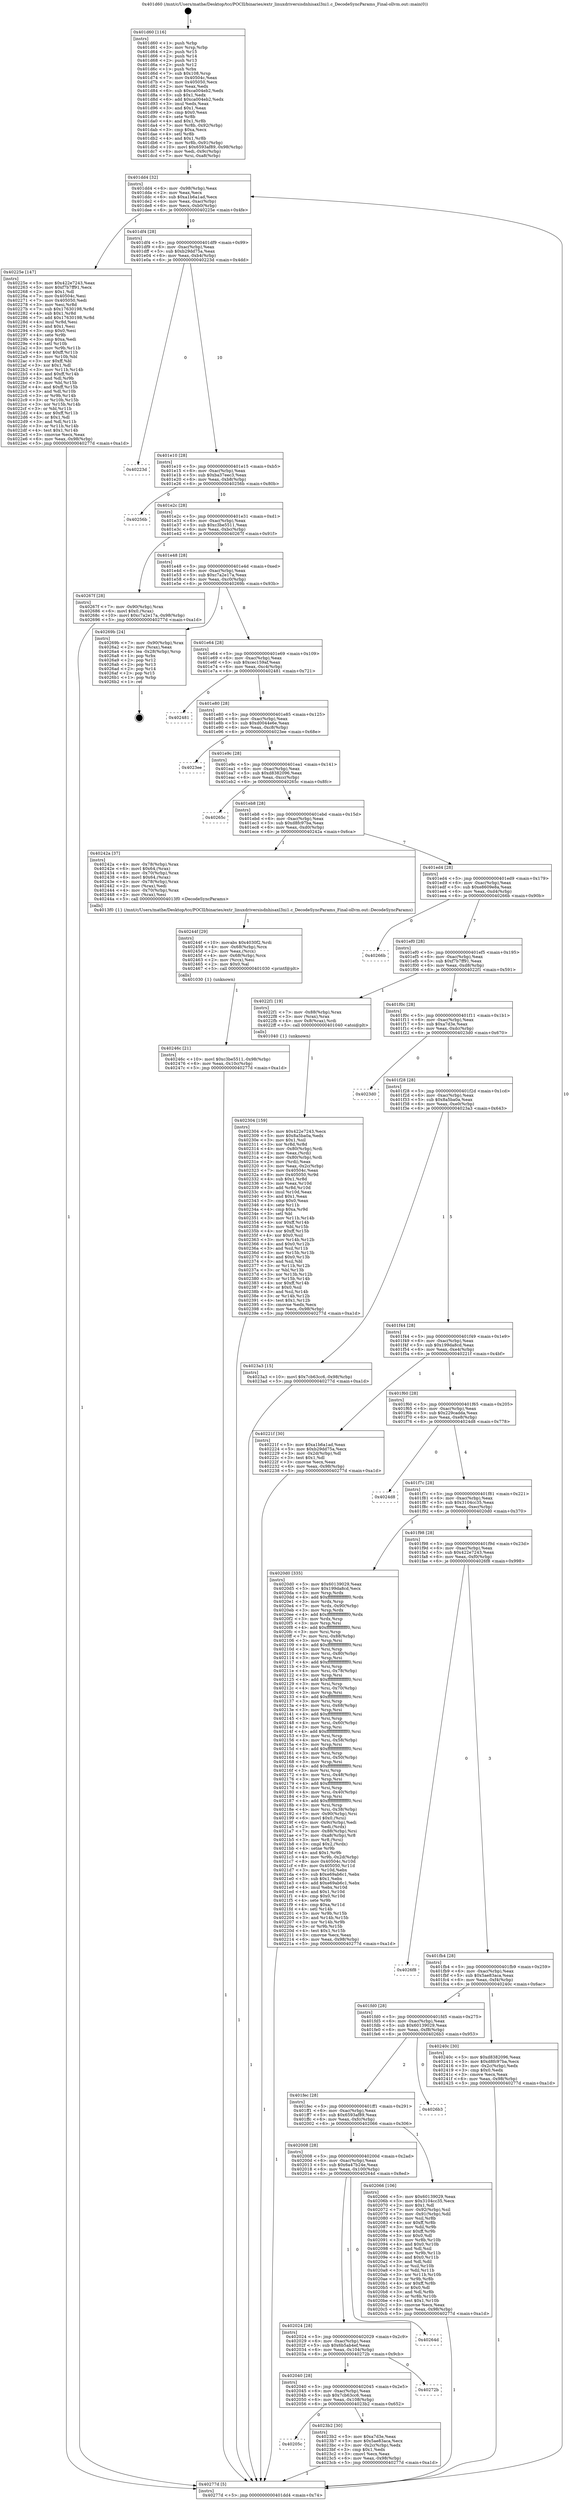 digraph "0x401d60" {
  label = "0x401d60 (/mnt/c/Users/mathe/Desktop/tcc/POCII/binaries/extr_linuxdriversisdnhisaxl3ni1.c_DecodeSyncParams_Final-ollvm.out::main(0))"
  labelloc = "t"
  node[shape=record]

  Entry [label="",width=0.3,height=0.3,shape=circle,fillcolor=black,style=filled]
  "0x401dd4" [label="{
     0x401dd4 [32]\l
     | [instrs]\l
     &nbsp;&nbsp;0x401dd4 \<+6\>: mov -0x98(%rbp),%eax\l
     &nbsp;&nbsp;0x401dda \<+2\>: mov %eax,%ecx\l
     &nbsp;&nbsp;0x401ddc \<+6\>: sub $0xa1b6a1ad,%ecx\l
     &nbsp;&nbsp;0x401de2 \<+6\>: mov %eax,-0xac(%rbp)\l
     &nbsp;&nbsp;0x401de8 \<+6\>: mov %ecx,-0xb0(%rbp)\l
     &nbsp;&nbsp;0x401dee \<+6\>: je 000000000040225e \<main+0x4fe\>\l
  }"]
  "0x40225e" [label="{
     0x40225e [147]\l
     | [instrs]\l
     &nbsp;&nbsp;0x40225e \<+5\>: mov $0x422e7243,%eax\l
     &nbsp;&nbsp;0x402263 \<+5\>: mov $0xf7b7ff91,%ecx\l
     &nbsp;&nbsp;0x402268 \<+2\>: mov $0x1,%dl\l
     &nbsp;&nbsp;0x40226a \<+7\>: mov 0x40504c,%esi\l
     &nbsp;&nbsp;0x402271 \<+7\>: mov 0x405050,%edi\l
     &nbsp;&nbsp;0x402278 \<+3\>: mov %esi,%r8d\l
     &nbsp;&nbsp;0x40227b \<+7\>: sub $0x17630198,%r8d\l
     &nbsp;&nbsp;0x402282 \<+4\>: sub $0x1,%r8d\l
     &nbsp;&nbsp;0x402286 \<+7\>: add $0x17630198,%r8d\l
     &nbsp;&nbsp;0x40228d \<+4\>: imul %r8d,%esi\l
     &nbsp;&nbsp;0x402291 \<+3\>: and $0x1,%esi\l
     &nbsp;&nbsp;0x402294 \<+3\>: cmp $0x0,%esi\l
     &nbsp;&nbsp;0x402297 \<+4\>: sete %r9b\l
     &nbsp;&nbsp;0x40229b \<+3\>: cmp $0xa,%edi\l
     &nbsp;&nbsp;0x40229e \<+4\>: setl %r10b\l
     &nbsp;&nbsp;0x4022a2 \<+3\>: mov %r9b,%r11b\l
     &nbsp;&nbsp;0x4022a5 \<+4\>: xor $0xff,%r11b\l
     &nbsp;&nbsp;0x4022a9 \<+3\>: mov %r10b,%bl\l
     &nbsp;&nbsp;0x4022ac \<+3\>: xor $0xff,%bl\l
     &nbsp;&nbsp;0x4022af \<+3\>: xor $0x1,%dl\l
     &nbsp;&nbsp;0x4022b2 \<+3\>: mov %r11b,%r14b\l
     &nbsp;&nbsp;0x4022b5 \<+4\>: and $0xff,%r14b\l
     &nbsp;&nbsp;0x4022b9 \<+3\>: and %dl,%r9b\l
     &nbsp;&nbsp;0x4022bc \<+3\>: mov %bl,%r15b\l
     &nbsp;&nbsp;0x4022bf \<+4\>: and $0xff,%r15b\l
     &nbsp;&nbsp;0x4022c3 \<+3\>: and %dl,%r10b\l
     &nbsp;&nbsp;0x4022c6 \<+3\>: or %r9b,%r14b\l
     &nbsp;&nbsp;0x4022c9 \<+3\>: or %r10b,%r15b\l
     &nbsp;&nbsp;0x4022cc \<+3\>: xor %r15b,%r14b\l
     &nbsp;&nbsp;0x4022cf \<+3\>: or %bl,%r11b\l
     &nbsp;&nbsp;0x4022d2 \<+4\>: xor $0xff,%r11b\l
     &nbsp;&nbsp;0x4022d6 \<+3\>: or $0x1,%dl\l
     &nbsp;&nbsp;0x4022d9 \<+3\>: and %dl,%r11b\l
     &nbsp;&nbsp;0x4022dc \<+3\>: or %r11b,%r14b\l
     &nbsp;&nbsp;0x4022df \<+4\>: test $0x1,%r14b\l
     &nbsp;&nbsp;0x4022e3 \<+3\>: cmovne %ecx,%eax\l
     &nbsp;&nbsp;0x4022e6 \<+6\>: mov %eax,-0x98(%rbp)\l
     &nbsp;&nbsp;0x4022ec \<+5\>: jmp 000000000040277d \<main+0xa1d\>\l
  }"]
  "0x401df4" [label="{
     0x401df4 [28]\l
     | [instrs]\l
     &nbsp;&nbsp;0x401df4 \<+5\>: jmp 0000000000401df9 \<main+0x99\>\l
     &nbsp;&nbsp;0x401df9 \<+6\>: mov -0xac(%rbp),%eax\l
     &nbsp;&nbsp;0x401dff \<+5\>: sub $0xb29dd75a,%eax\l
     &nbsp;&nbsp;0x401e04 \<+6\>: mov %eax,-0xb4(%rbp)\l
     &nbsp;&nbsp;0x401e0a \<+6\>: je 000000000040223d \<main+0x4dd\>\l
  }"]
  Exit [label="",width=0.3,height=0.3,shape=circle,fillcolor=black,style=filled,peripheries=2]
  "0x40223d" [label="{
     0x40223d\l
  }", style=dashed]
  "0x401e10" [label="{
     0x401e10 [28]\l
     | [instrs]\l
     &nbsp;&nbsp;0x401e10 \<+5\>: jmp 0000000000401e15 \<main+0xb5\>\l
     &nbsp;&nbsp;0x401e15 \<+6\>: mov -0xac(%rbp),%eax\l
     &nbsp;&nbsp;0x401e1b \<+5\>: sub $0xba37eec3,%eax\l
     &nbsp;&nbsp;0x401e20 \<+6\>: mov %eax,-0xb8(%rbp)\l
     &nbsp;&nbsp;0x401e26 \<+6\>: je 000000000040256b \<main+0x80b\>\l
  }"]
  "0x40246c" [label="{
     0x40246c [21]\l
     | [instrs]\l
     &nbsp;&nbsp;0x40246c \<+10\>: movl $0xc3be5511,-0x98(%rbp)\l
     &nbsp;&nbsp;0x402476 \<+6\>: mov %eax,-0x10c(%rbp)\l
     &nbsp;&nbsp;0x40247c \<+5\>: jmp 000000000040277d \<main+0xa1d\>\l
  }"]
  "0x40256b" [label="{
     0x40256b\l
  }", style=dashed]
  "0x401e2c" [label="{
     0x401e2c [28]\l
     | [instrs]\l
     &nbsp;&nbsp;0x401e2c \<+5\>: jmp 0000000000401e31 \<main+0xd1\>\l
     &nbsp;&nbsp;0x401e31 \<+6\>: mov -0xac(%rbp),%eax\l
     &nbsp;&nbsp;0x401e37 \<+5\>: sub $0xc3be5511,%eax\l
     &nbsp;&nbsp;0x401e3c \<+6\>: mov %eax,-0xbc(%rbp)\l
     &nbsp;&nbsp;0x401e42 \<+6\>: je 000000000040267f \<main+0x91f\>\l
  }"]
  "0x40244f" [label="{
     0x40244f [29]\l
     | [instrs]\l
     &nbsp;&nbsp;0x40244f \<+10\>: movabs $0x4030f2,%rdi\l
     &nbsp;&nbsp;0x402459 \<+4\>: mov -0x68(%rbp),%rcx\l
     &nbsp;&nbsp;0x40245d \<+2\>: mov %eax,(%rcx)\l
     &nbsp;&nbsp;0x40245f \<+4\>: mov -0x68(%rbp),%rcx\l
     &nbsp;&nbsp;0x402463 \<+2\>: mov (%rcx),%esi\l
     &nbsp;&nbsp;0x402465 \<+2\>: mov $0x0,%al\l
     &nbsp;&nbsp;0x402467 \<+5\>: call 0000000000401030 \<printf@plt\>\l
     | [calls]\l
     &nbsp;&nbsp;0x401030 \{1\} (unknown)\l
  }"]
  "0x40267f" [label="{
     0x40267f [28]\l
     | [instrs]\l
     &nbsp;&nbsp;0x40267f \<+7\>: mov -0x90(%rbp),%rax\l
     &nbsp;&nbsp;0x402686 \<+6\>: movl $0x0,(%rax)\l
     &nbsp;&nbsp;0x40268c \<+10\>: movl $0xc7a2e17a,-0x98(%rbp)\l
     &nbsp;&nbsp;0x402696 \<+5\>: jmp 000000000040277d \<main+0xa1d\>\l
  }"]
  "0x401e48" [label="{
     0x401e48 [28]\l
     | [instrs]\l
     &nbsp;&nbsp;0x401e48 \<+5\>: jmp 0000000000401e4d \<main+0xed\>\l
     &nbsp;&nbsp;0x401e4d \<+6\>: mov -0xac(%rbp),%eax\l
     &nbsp;&nbsp;0x401e53 \<+5\>: sub $0xc7a2e17a,%eax\l
     &nbsp;&nbsp;0x401e58 \<+6\>: mov %eax,-0xc0(%rbp)\l
     &nbsp;&nbsp;0x401e5e \<+6\>: je 000000000040269b \<main+0x93b\>\l
  }"]
  "0x40205c" [label="{
     0x40205c\l
  }", style=dashed]
  "0x40269b" [label="{
     0x40269b [24]\l
     | [instrs]\l
     &nbsp;&nbsp;0x40269b \<+7\>: mov -0x90(%rbp),%rax\l
     &nbsp;&nbsp;0x4026a2 \<+2\>: mov (%rax),%eax\l
     &nbsp;&nbsp;0x4026a4 \<+4\>: lea -0x28(%rbp),%rsp\l
     &nbsp;&nbsp;0x4026a8 \<+1\>: pop %rbx\l
     &nbsp;&nbsp;0x4026a9 \<+2\>: pop %r12\l
     &nbsp;&nbsp;0x4026ab \<+2\>: pop %r13\l
     &nbsp;&nbsp;0x4026ad \<+2\>: pop %r14\l
     &nbsp;&nbsp;0x4026af \<+2\>: pop %r15\l
     &nbsp;&nbsp;0x4026b1 \<+1\>: pop %rbp\l
     &nbsp;&nbsp;0x4026b2 \<+1\>: ret\l
  }"]
  "0x401e64" [label="{
     0x401e64 [28]\l
     | [instrs]\l
     &nbsp;&nbsp;0x401e64 \<+5\>: jmp 0000000000401e69 \<main+0x109\>\l
     &nbsp;&nbsp;0x401e69 \<+6\>: mov -0xac(%rbp),%eax\l
     &nbsp;&nbsp;0x401e6f \<+5\>: sub $0xcec159af,%eax\l
     &nbsp;&nbsp;0x401e74 \<+6\>: mov %eax,-0xc4(%rbp)\l
     &nbsp;&nbsp;0x401e7a \<+6\>: je 0000000000402481 \<main+0x721\>\l
  }"]
  "0x4023b2" [label="{
     0x4023b2 [30]\l
     | [instrs]\l
     &nbsp;&nbsp;0x4023b2 \<+5\>: mov $0xa7d3e,%eax\l
     &nbsp;&nbsp;0x4023b7 \<+5\>: mov $0x5ae83aca,%ecx\l
     &nbsp;&nbsp;0x4023bc \<+3\>: mov -0x2c(%rbp),%edx\l
     &nbsp;&nbsp;0x4023bf \<+3\>: cmp $0x1,%edx\l
     &nbsp;&nbsp;0x4023c2 \<+3\>: cmovl %ecx,%eax\l
     &nbsp;&nbsp;0x4023c5 \<+6\>: mov %eax,-0x98(%rbp)\l
     &nbsp;&nbsp;0x4023cb \<+5\>: jmp 000000000040277d \<main+0xa1d\>\l
  }"]
  "0x402481" [label="{
     0x402481\l
  }", style=dashed]
  "0x401e80" [label="{
     0x401e80 [28]\l
     | [instrs]\l
     &nbsp;&nbsp;0x401e80 \<+5\>: jmp 0000000000401e85 \<main+0x125\>\l
     &nbsp;&nbsp;0x401e85 \<+6\>: mov -0xac(%rbp),%eax\l
     &nbsp;&nbsp;0x401e8b \<+5\>: sub $0xd0044e6e,%eax\l
     &nbsp;&nbsp;0x401e90 \<+6\>: mov %eax,-0xc8(%rbp)\l
     &nbsp;&nbsp;0x401e96 \<+6\>: je 00000000004023ee \<main+0x68e\>\l
  }"]
  "0x402040" [label="{
     0x402040 [28]\l
     | [instrs]\l
     &nbsp;&nbsp;0x402040 \<+5\>: jmp 0000000000402045 \<main+0x2e5\>\l
     &nbsp;&nbsp;0x402045 \<+6\>: mov -0xac(%rbp),%eax\l
     &nbsp;&nbsp;0x40204b \<+5\>: sub $0x7cb63cc6,%eax\l
     &nbsp;&nbsp;0x402050 \<+6\>: mov %eax,-0x108(%rbp)\l
     &nbsp;&nbsp;0x402056 \<+6\>: je 00000000004023b2 \<main+0x652\>\l
  }"]
  "0x4023ee" [label="{
     0x4023ee\l
  }", style=dashed]
  "0x401e9c" [label="{
     0x401e9c [28]\l
     | [instrs]\l
     &nbsp;&nbsp;0x401e9c \<+5\>: jmp 0000000000401ea1 \<main+0x141\>\l
     &nbsp;&nbsp;0x401ea1 \<+6\>: mov -0xac(%rbp),%eax\l
     &nbsp;&nbsp;0x401ea7 \<+5\>: sub $0xd8382096,%eax\l
     &nbsp;&nbsp;0x401eac \<+6\>: mov %eax,-0xcc(%rbp)\l
     &nbsp;&nbsp;0x401eb2 \<+6\>: je 000000000040265c \<main+0x8fc\>\l
  }"]
  "0x40272b" [label="{
     0x40272b\l
  }", style=dashed]
  "0x40265c" [label="{
     0x40265c\l
  }", style=dashed]
  "0x401eb8" [label="{
     0x401eb8 [28]\l
     | [instrs]\l
     &nbsp;&nbsp;0x401eb8 \<+5\>: jmp 0000000000401ebd \<main+0x15d\>\l
     &nbsp;&nbsp;0x401ebd \<+6\>: mov -0xac(%rbp),%eax\l
     &nbsp;&nbsp;0x401ec3 \<+5\>: sub $0xd8fc97ba,%eax\l
     &nbsp;&nbsp;0x401ec8 \<+6\>: mov %eax,-0xd0(%rbp)\l
     &nbsp;&nbsp;0x401ece \<+6\>: je 000000000040242a \<main+0x6ca\>\l
  }"]
  "0x402024" [label="{
     0x402024 [28]\l
     | [instrs]\l
     &nbsp;&nbsp;0x402024 \<+5\>: jmp 0000000000402029 \<main+0x2c9\>\l
     &nbsp;&nbsp;0x402029 \<+6\>: mov -0xac(%rbp),%eax\l
     &nbsp;&nbsp;0x40202f \<+5\>: sub $0x6b5ab4ef,%eax\l
     &nbsp;&nbsp;0x402034 \<+6\>: mov %eax,-0x104(%rbp)\l
     &nbsp;&nbsp;0x40203a \<+6\>: je 000000000040272b \<main+0x9cb\>\l
  }"]
  "0x40242a" [label="{
     0x40242a [37]\l
     | [instrs]\l
     &nbsp;&nbsp;0x40242a \<+4\>: mov -0x78(%rbp),%rax\l
     &nbsp;&nbsp;0x40242e \<+6\>: movl $0x64,(%rax)\l
     &nbsp;&nbsp;0x402434 \<+4\>: mov -0x70(%rbp),%rax\l
     &nbsp;&nbsp;0x402438 \<+6\>: movl $0x64,(%rax)\l
     &nbsp;&nbsp;0x40243e \<+4\>: mov -0x78(%rbp),%rax\l
     &nbsp;&nbsp;0x402442 \<+2\>: mov (%rax),%edi\l
     &nbsp;&nbsp;0x402444 \<+4\>: mov -0x70(%rbp),%rax\l
     &nbsp;&nbsp;0x402448 \<+2\>: mov (%rax),%esi\l
     &nbsp;&nbsp;0x40244a \<+5\>: call 00000000004013f0 \<DecodeSyncParams\>\l
     | [calls]\l
     &nbsp;&nbsp;0x4013f0 \{1\} (/mnt/c/Users/mathe/Desktop/tcc/POCII/binaries/extr_linuxdriversisdnhisaxl3ni1.c_DecodeSyncParams_Final-ollvm.out::DecodeSyncParams)\l
  }"]
  "0x401ed4" [label="{
     0x401ed4 [28]\l
     | [instrs]\l
     &nbsp;&nbsp;0x401ed4 \<+5\>: jmp 0000000000401ed9 \<main+0x179\>\l
     &nbsp;&nbsp;0x401ed9 \<+6\>: mov -0xac(%rbp),%eax\l
     &nbsp;&nbsp;0x401edf \<+5\>: sub $0xe8609e8a,%eax\l
     &nbsp;&nbsp;0x401ee4 \<+6\>: mov %eax,-0xd4(%rbp)\l
     &nbsp;&nbsp;0x401eea \<+6\>: je 000000000040266b \<main+0x90b\>\l
  }"]
  "0x40264d" [label="{
     0x40264d\l
  }", style=dashed]
  "0x40266b" [label="{
     0x40266b\l
  }", style=dashed]
  "0x401ef0" [label="{
     0x401ef0 [28]\l
     | [instrs]\l
     &nbsp;&nbsp;0x401ef0 \<+5\>: jmp 0000000000401ef5 \<main+0x195\>\l
     &nbsp;&nbsp;0x401ef5 \<+6\>: mov -0xac(%rbp),%eax\l
     &nbsp;&nbsp;0x401efb \<+5\>: sub $0xf7b7ff91,%eax\l
     &nbsp;&nbsp;0x401f00 \<+6\>: mov %eax,-0xd8(%rbp)\l
     &nbsp;&nbsp;0x401f06 \<+6\>: je 00000000004022f1 \<main+0x591\>\l
  }"]
  "0x402304" [label="{
     0x402304 [159]\l
     | [instrs]\l
     &nbsp;&nbsp;0x402304 \<+5\>: mov $0x422e7243,%ecx\l
     &nbsp;&nbsp;0x402309 \<+5\>: mov $0x8a5ba0a,%edx\l
     &nbsp;&nbsp;0x40230e \<+3\>: mov $0x1,%sil\l
     &nbsp;&nbsp;0x402311 \<+3\>: xor %r8d,%r8d\l
     &nbsp;&nbsp;0x402314 \<+4\>: mov -0x80(%rbp),%rdi\l
     &nbsp;&nbsp;0x402318 \<+2\>: mov %eax,(%rdi)\l
     &nbsp;&nbsp;0x40231a \<+4\>: mov -0x80(%rbp),%rdi\l
     &nbsp;&nbsp;0x40231e \<+2\>: mov (%rdi),%eax\l
     &nbsp;&nbsp;0x402320 \<+3\>: mov %eax,-0x2c(%rbp)\l
     &nbsp;&nbsp;0x402323 \<+7\>: mov 0x40504c,%eax\l
     &nbsp;&nbsp;0x40232a \<+8\>: mov 0x405050,%r9d\l
     &nbsp;&nbsp;0x402332 \<+4\>: sub $0x1,%r8d\l
     &nbsp;&nbsp;0x402336 \<+3\>: mov %eax,%r10d\l
     &nbsp;&nbsp;0x402339 \<+3\>: add %r8d,%r10d\l
     &nbsp;&nbsp;0x40233c \<+4\>: imul %r10d,%eax\l
     &nbsp;&nbsp;0x402340 \<+3\>: and $0x1,%eax\l
     &nbsp;&nbsp;0x402343 \<+3\>: cmp $0x0,%eax\l
     &nbsp;&nbsp;0x402346 \<+4\>: sete %r11b\l
     &nbsp;&nbsp;0x40234a \<+4\>: cmp $0xa,%r9d\l
     &nbsp;&nbsp;0x40234e \<+3\>: setl %bl\l
     &nbsp;&nbsp;0x402351 \<+3\>: mov %r11b,%r14b\l
     &nbsp;&nbsp;0x402354 \<+4\>: xor $0xff,%r14b\l
     &nbsp;&nbsp;0x402358 \<+3\>: mov %bl,%r15b\l
     &nbsp;&nbsp;0x40235b \<+4\>: xor $0xff,%r15b\l
     &nbsp;&nbsp;0x40235f \<+4\>: xor $0x0,%sil\l
     &nbsp;&nbsp;0x402363 \<+3\>: mov %r14b,%r12b\l
     &nbsp;&nbsp;0x402366 \<+4\>: and $0x0,%r12b\l
     &nbsp;&nbsp;0x40236a \<+3\>: and %sil,%r11b\l
     &nbsp;&nbsp;0x40236d \<+3\>: mov %r15b,%r13b\l
     &nbsp;&nbsp;0x402370 \<+4\>: and $0x0,%r13b\l
     &nbsp;&nbsp;0x402374 \<+3\>: and %sil,%bl\l
     &nbsp;&nbsp;0x402377 \<+3\>: or %r11b,%r12b\l
     &nbsp;&nbsp;0x40237a \<+3\>: or %bl,%r13b\l
     &nbsp;&nbsp;0x40237d \<+3\>: xor %r13b,%r12b\l
     &nbsp;&nbsp;0x402380 \<+3\>: or %r15b,%r14b\l
     &nbsp;&nbsp;0x402383 \<+4\>: xor $0xff,%r14b\l
     &nbsp;&nbsp;0x402387 \<+4\>: or $0x0,%sil\l
     &nbsp;&nbsp;0x40238b \<+3\>: and %sil,%r14b\l
     &nbsp;&nbsp;0x40238e \<+3\>: or %r14b,%r12b\l
     &nbsp;&nbsp;0x402391 \<+4\>: test $0x1,%r12b\l
     &nbsp;&nbsp;0x402395 \<+3\>: cmovne %edx,%ecx\l
     &nbsp;&nbsp;0x402398 \<+6\>: mov %ecx,-0x98(%rbp)\l
     &nbsp;&nbsp;0x40239e \<+5\>: jmp 000000000040277d \<main+0xa1d\>\l
  }"]
  "0x4022f1" [label="{
     0x4022f1 [19]\l
     | [instrs]\l
     &nbsp;&nbsp;0x4022f1 \<+7\>: mov -0x88(%rbp),%rax\l
     &nbsp;&nbsp;0x4022f8 \<+3\>: mov (%rax),%rax\l
     &nbsp;&nbsp;0x4022fb \<+4\>: mov 0x8(%rax),%rdi\l
     &nbsp;&nbsp;0x4022ff \<+5\>: call 0000000000401040 \<atoi@plt\>\l
     | [calls]\l
     &nbsp;&nbsp;0x401040 \{1\} (unknown)\l
  }"]
  "0x401f0c" [label="{
     0x401f0c [28]\l
     | [instrs]\l
     &nbsp;&nbsp;0x401f0c \<+5\>: jmp 0000000000401f11 \<main+0x1b1\>\l
     &nbsp;&nbsp;0x401f11 \<+6\>: mov -0xac(%rbp),%eax\l
     &nbsp;&nbsp;0x401f17 \<+5\>: sub $0xa7d3e,%eax\l
     &nbsp;&nbsp;0x401f1c \<+6\>: mov %eax,-0xdc(%rbp)\l
     &nbsp;&nbsp;0x401f22 \<+6\>: je 00000000004023d0 \<main+0x670\>\l
  }"]
  "0x401d60" [label="{
     0x401d60 [116]\l
     | [instrs]\l
     &nbsp;&nbsp;0x401d60 \<+1\>: push %rbp\l
     &nbsp;&nbsp;0x401d61 \<+3\>: mov %rsp,%rbp\l
     &nbsp;&nbsp;0x401d64 \<+2\>: push %r15\l
     &nbsp;&nbsp;0x401d66 \<+2\>: push %r14\l
     &nbsp;&nbsp;0x401d68 \<+2\>: push %r13\l
     &nbsp;&nbsp;0x401d6a \<+2\>: push %r12\l
     &nbsp;&nbsp;0x401d6c \<+1\>: push %rbx\l
     &nbsp;&nbsp;0x401d6d \<+7\>: sub $0x108,%rsp\l
     &nbsp;&nbsp;0x401d74 \<+7\>: mov 0x40504c,%eax\l
     &nbsp;&nbsp;0x401d7b \<+7\>: mov 0x405050,%ecx\l
     &nbsp;&nbsp;0x401d82 \<+2\>: mov %eax,%edx\l
     &nbsp;&nbsp;0x401d84 \<+6\>: sub $0xca004eb2,%edx\l
     &nbsp;&nbsp;0x401d8a \<+3\>: sub $0x1,%edx\l
     &nbsp;&nbsp;0x401d8d \<+6\>: add $0xca004eb2,%edx\l
     &nbsp;&nbsp;0x401d93 \<+3\>: imul %edx,%eax\l
     &nbsp;&nbsp;0x401d96 \<+3\>: and $0x1,%eax\l
     &nbsp;&nbsp;0x401d99 \<+3\>: cmp $0x0,%eax\l
     &nbsp;&nbsp;0x401d9c \<+4\>: sete %r8b\l
     &nbsp;&nbsp;0x401da0 \<+4\>: and $0x1,%r8b\l
     &nbsp;&nbsp;0x401da4 \<+7\>: mov %r8b,-0x92(%rbp)\l
     &nbsp;&nbsp;0x401dab \<+3\>: cmp $0xa,%ecx\l
     &nbsp;&nbsp;0x401dae \<+4\>: setl %r8b\l
     &nbsp;&nbsp;0x401db2 \<+4\>: and $0x1,%r8b\l
     &nbsp;&nbsp;0x401db6 \<+7\>: mov %r8b,-0x91(%rbp)\l
     &nbsp;&nbsp;0x401dbd \<+10\>: movl $0x6593af89,-0x98(%rbp)\l
     &nbsp;&nbsp;0x401dc7 \<+6\>: mov %edi,-0x9c(%rbp)\l
     &nbsp;&nbsp;0x401dcd \<+7\>: mov %rsi,-0xa8(%rbp)\l
  }"]
  "0x4023d0" [label="{
     0x4023d0\l
  }", style=dashed]
  "0x401f28" [label="{
     0x401f28 [28]\l
     | [instrs]\l
     &nbsp;&nbsp;0x401f28 \<+5\>: jmp 0000000000401f2d \<main+0x1cd\>\l
     &nbsp;&nbsp;0x401f2d \<+6\>: mov -0xac(%rbp),%eax\l
     &nbsp;&nbsp;0x401f33 \<+5\>: sub $0x8a5ba0a,%eax\l
     &nbsp;&nbsp;0x401f38 \<+6\>: mov %eax,-0xe0(%rbp)\l
     &nbsp;&nbsp;0x401f3e \<+6\>: je 00000000004023a3 \<main+0x643\>\l
  }"]
  "0x40277d" [label="{
     0x40277d [5]\l
     | [instrs]\l
     &nbsp;&nbsp;0x40277d \<+5\>: jmp 0000000000401dd4 \<main+0x74\>\l
  }"]
  "0x4023a3" [label="{
     0x4023a3 [15]\l
     | [instrs]\l
     &nbsp;&nbsp;0x4023a3 \<+10\>: movl $0x7cb63cc6,-0x98(%rbp)\l
     &nbsp;&nbsp;0x4023ad \<+5\>: jmp 000000000040277d \<main+0xa1d\>\l
  }"]
  "0x401f44" [label="{
     0x401f44 [28]\l
     | [instrs]\l
     &nbsp;&nbsp;0x401f44 \<+5\>: jmp 0000000000401f49 \<main+0x1e9\>\l
     &nbsp;&nbsp;0x401f49 \<+6\>: mov -0xac(%rbp),%eax\l
     &nbsp;&nbsp;0x401f4f \<+5\>: sub $0x199da8cd,%eax\l
     &nbsp;&nbsp;0x401f54 \<+6\>: mov %eax,-0xe4(%rbp)\l
     &nbsp;&nbsp;0x401f5a \<+6\>: je 000000000040221f \<main+0x4bf\>\l
  }"]
  "0x402008" [label="{
     0x402008 [28]\l
     | [instrs]\l
     &nbsp;&nbsp;0x402008 \<+5\>: jmp 000000000040200d \<main+0x2ad\>\l
     &nbsp;&nbsp;0x40200d \<+6\>: mov -0xac(%rbp),%eax\l
     &nbsp;&nbsp;0x402013 \<+5\>: sub $0x6a47b24e,%eax\l
     &nbsp;&nbsp;0x402018 \<+6\>: mov %eax,-0x100(%rbp)\l
     &nbsp;&nbsp;0x40201e \<+6\>: je 000000000040264d \<main+0x8ed\>\l
  }"]
  "0x40221f" [label="{
     0x40221f [30]\l
     | [instrs]\l
     &nbsp;&nbsp;0x40221f \<+5\>: mov $0xa1b6a1ad,%eax\l
     &nbsp;&nbsp;0x402224 \<+5\>: mov $0xb29dd75a,%ecx\l
     &nbsp;&nbsp;0x402229 \<+3\>: mov -0x2d(%rbp),%dl\l
     &nbsp;&nbsp;0x40222c \<+3\>: test $0x1,%dl\l
     &nbsp;&nbsp;0x40222f \<+3\>: cmovne %ecx,%eax\l
     &nbsp;&nbsp;0x402232 \<+6\>: mov %eax,-0x98(%rbp)\l
     &nbsp;&nbsp;0x402238 \<+5\>: jmp 000000000040277d \<main+0xa1d\>\l
  }"]
  "0x401f60" [label="{
     0x401f60 [28]\l
     | [instrs]\l
     &nbsp;&nbsp;0x401f60 \<+5\>: jmp 0000000000401f65 \<main+0x205\>\l
     &nbsp;&nbsp;0x401f65 \<+6\>: mov -0xac(%rbp),%eax\l
     &nbsp;&nbsp;0x401f6b \<+5\>: sub $0x229cadda,%eax\l
     &nbsp;&nbsp;0x401f70 \<+6\>: mov %eax,-0xe8(%rbp)\l
     &nbsp;&nbsp;0x401f76 \<+6\>: je 00000000004024d8 \<main+0x778\>\l
  }"]
  "0x402066" [label="{
     0x402066 [106]\l
     | [instrs]\l
     &nbsp;&nbsp;0x402066 \<+5\>: mov $0x60139029,%eax\l
     &nbsp;&nbsp;0x40206b \<+5\>: mov $0x3104cc35,%ecx\l
     &nbsp;&nbsp;0x402070 \<+2\>: mov $0x1,%dl\l
     &nbsp;&nbsp;0x402072 \<+7\>: mov -0x92(%rbp),%sil\l
     &nbsp;&nbsp;0x402079 \<+7\>: mov -0x91(%rbp),%dil\l
     &nbsp;&nbsp;0x402080 \<+3\>: mov %sil,%r8b\l
     &nbsp;&nbsp;0x402083 \<+4\>: xor $0xff,%r8b\l
     &nbsp;&nbsp;0x402087 \<+3\>: mov %dil,%r9b\l
     &nbsp;&nbsp;0x40208a \<+4\>: xor $0xff,%r9b\l
     &nbsp;&nbsp;0x40208e \<+3\>: xor $0x0,%dl\l
     &nbsp;&nbsp;0x402091 \<+3\>: mov %r8b,%r10b\l
     &nbsp;&nbsp;0x402094 \<+4\>: and $0x0,%r10b\l
     &nbsp;&nbsp;0x402098 \<+3\>: and %dl,%sil\l
     &nbsp;&nbsp;0x40209b \<+3\>: mov %r9b,%r11b\l
     &nbsp;&nbsp;0x40209e \<+4\>: and $0x0,%r11b\l
     &nbsp;&nbsp;0x4020a2 \<+3\>: and %dl,%dil\l
     &nbsp;&nbsp;0x4020a5 \<+3\>: or %sil,%r10b\l
     &nbsp;&nbsp;0x4020a8 \<+3\>: or %dil,%r11b\l
     &nbsp;&nbsp;0x4020ab \<+3\>: xor %r11b,%r10b\l
     &nbsp;&nbsp;0x4020ae \<+3\>: or %r9b,%r8b\l
     &nbsp;&nbsp;0x4020b1 \<+4\>: xor $0xff,%r8b\l
     &nbsp;&nbsp;0x4020b5 \<+3\>: or $0x0,%dl\l
     &nbsp;&nbsp;0x4020b8 \<+3\>: and %dl,%r8b\l
     &nbsp;&nbsp;0x4020bb \<+3\>: or %r8b,%r10b\l
     &nbsp;&nbsp;0x4020be \<+4\>: test $0x1,%r10b\l
     &nbsp;&nbsp;0x4020c2 \<+3\>: cmovne %ecx,%eax\l
     &nbsp;&nbsp;0x4020c5 \<+6\>: mov %eax,-0x98(%rbp)\l
     &nbsp;&nbsp;0x4020cb \<+5\>: jmp 000000000040277d \<main+0xa1d\>\l
  }"]
  "0x4024d8" [label="{
     0x4024d8\l
  }", style=dashed]
  "0x401f7c" [label="{
     0x401f7c [28]\l
     | [instrs]\l
     &nbsp;&nbsp;0x401f7c \<+5\>: jmp 0000000000401f81 \<main+0x221\>\l
     &nbsp;&nbsp;0x401f81 \<+6\>: mov -0xac(%rbp),%eax\l
     &nbsp;&nbsp;0x401f87 \<+5\>: sub $0x3104cc35,%eax\l
     &nbsp;&nbsp;0x401f8c \<+6\>: mov %eax,-0xec(%rbp)\l
     &nbsp;&nbsp;0x401f92 \<+6\>: je 00000000004020d0 \<main+0x370\>\l
  }"]
  "0x401fec" [label="{
     0x401fec [28]\l
     | [instrs]\l
     &nbsp;&nbsp;0x401fec \<+5\>: jmp 0000000000401ff1 \<main+0x291\>\l
     &nbsp;&nbsp;0x401ff1 \<+6\>: mov -0xac(%rbp),%eax\l
     &nbsp;&nbsp;0x401ff7 \<+5\>: sub $0x6593af89,%eax\l
     &nbsp;&nbsp;0x401ffc \<+6\>: mov %eax,-0xfc(%rbp)\l
     &nbsp;&nbsp;0x402002 \<+6\>: je 0000000000402066 \<main+0x306\>\l
  }"]
  "0x4020d0" [label="{
     0x4020d0 [335]\l
     | [instrs]\l
     &nbsp;&nbsp;0x4020d0 \<+5\>: mov $0x60139029,%eax\l
     &nbsp;&nbsp;0x4020d5 \<+5\>: mov $0x199da8cd,%ecx\l
     &nbsp;&nbsp;0x4020da \<+3\>: mov %rsp,%rdx\l
     &nbsp;&nbsp;0x4020dd \<+4\>: add $0xfffffffffffffff0,%rdx\l
     &nbsp;&nbsp;0x4020e1 \<+3\>: mov %rdx,%rsp\l
     &nbsp;&nbsp;0x4020e4 \<+7\>: mov %rdx,-0x90(%rbp)\l
     &nbsp;&nbsp;0x4020eb \<+3\>: mov %rsp,%rdx\l
     &nbsp;&nbsp;0x4020ee \<+4\>: add $0xfffffffffffffff0,%rdx\l
     &nbsp;&nbsp;0x4020f2 \<+3\>: mov %rdx,%rsp\l
     &nbsp;&nbsp;0x4020f5 \<+3\>: mov %rsp,%rsi\l
     &nbsp;&nbsp;0x4020f8 \<+4\>: add $0xfffffffffffffff0,%rsi\l
     &nbsp;&nbsp;0x4020fc \<+3\>: mov %rsi,%rsp\l
     &nbsp;&nbsp;0x4020ff \<+7\>: mov %rsi,-0x88(%rbp)\l
     &nbsp;&nbsp;0x402106 \<+3\>: mov %rsp,%rsi\l
     &nbsp;&nbsp;0x402109 \<+4\>: add $0xfffffffffffffff0,%rsi\l
     &nbsp;&nbsp;0x40210d \<+3\>: mov %rsi,%rsp\l
     &nbsp;&nbsp;0x402110 \<+4\>: mov %rsi,-0x80(%rbp)\l
     &nbsp;&nbsp;0x402114 \<+3\>: mov %rsp,%rsi\l
     &nbsp;&nbsp;0x402117 \<+4\>: add $0xfffffffffffffff0,%rsi\l
     &nbsp;&nbsp;0x40211b \<+3\>: mov %rsi,%rsp\l
     &nbsp;&nbsp;0x40211e \<+4\>: mov %rsi,-0x78(%rbp)\l
     &nbsp;&nbsp;0x402122 \<+3\>: mov %rsp,%rsi\l
     &nbsp;&nbsp;0x402125 \<+4\>: add $0xfffffffffffffff0,%rsi\l
     &nbsp;&nbsp;0x402129 \<+3\>: mov %rsi,%rsp\l
     &nbsp;&nbsp;0x40212c \<+4\>: mov %rsi,-0x70(%rbp)\l
     &nbsp;&nbsp;0x402130 \<+3\>: mov %rsp,%rsi\l
     &nbsp;&nbsp;0x402133 \<+4\>: add $0xfffffffffffffff0,%rsi\l
     &nbsp;&nbsp;0x402137 \<+3\>: mov %rsi,%rsp\l
     &nbsp;&nbsp;0x40213a \<+4\>: mov %rsi,-0x68(%rbp)\l
     &nbsp;&nbsp;0x40213e \<+3\>: mov %rsp,%rsi\l
     &nbsp;&nbsp;0x402141 \<+4\>: add $0xfffffffffffffff0,%rsi\l
     &nbsp;&nbsp;0x402145 \<+3\>: mov %rsi,%rsp\l
     &nbsp;&nbsp;0x402148 \<+4\>: mov %rsi,-0x60(%rbp)\l
     &nbsp;&nbsp;0x40214c \<+3\>: mov %rsp,%rsi\l
     &nbsp;&nbsp;0x40214f \<+4\>: add $0xfffffffffffffff0,%rsi\l
     &nbsp;&nbsp;0x402153 \<+3\>: mov %rsi,%rsp\l
     &nbsp;&nbsp;0x402156 \<+4\>: mov %rsi,-0x58(%rbp)\l
     &nbsp;&nbsp;0x40215a \<+3\>: mov %rsp,%rsi\l
     &nbsp;&nbsp;0x40215d \<+4\>: add $0xfffffffffffffff0,%rsi\l
     &nbsp;&nbsp;0x402161 \<+3\>: mov %rsi,%rsp\l
     &nbsp;&nbsp;0x402164 \<+4\>: mov %rsi,-0x50(%rbp)\l
     &nbsp;&nbsp;0x402168 \<+3\>: mov %rsp,%rsi\l
     &nbsp;&nbsp;0x40216b \<+4\>: add $0xfffffffffffffff0,%rsi\l
     &nbsp;&nbsp;0x40216f \<+3\>: mov %rsi,%rsp\l
     &nbsp;&nbsp;0x402172 \<+4\>: mov %rsi,-0x48(%rbp)\l
     &nbsp;&nbsp;0x402176 \<+3\>: mov %rsp,%rsi\l
     &nbsp;&nbsp;0x402179 \<+4\>: add $0xfffffffffffffff0,%rsi\l
     &nbsp;&nbsp;0x40217d \<+3\>: mov %rsi,%rsp\l
     &nbsp;&nbsp;0x402180 \<+4\>: mov %rsi,-0x40(%rbp)\l
     &nbsp;&nbsp;0x402184 \<+3\>: mov %rsp,%rsi\l
     &nbsp;&nbsp;0x402187 \<+4\>: add $0xfffffffffffffff0,%rsi\l
     &nbsp;&nbsp;0x40218b \<+3\>: mov %rsi,%rsp\l
     &nbsp;&nbsp;0x40218e \<+4\>: mov %rsi,-0x38(%rbp)\l
     &nbsp;&nbsp;0x402192 \<+7\>: mov -0x90(%rbp),%rsi\l
     &nbsp;&nbsp;0x402199 \<+6\>: movl $0x0,(%rsi)\l
     &nbsp;&nbsp;0x40219f \<+6\>: mov -0x9c(%rbp),%edi\l
     &nbsp;&nbsp;0x4021a5 \<+2\>: mov %edi,(%rdx)\l
     &nbsp;&nbsp;0x4021a7 \<+7\>: mov -0x88(%rbp),%rsi\l
     &nbsp;&nbsp;0x4021ae \<+7\>: mov -0xa8(%rbp),%r8\l
     &nbsp;&nbsp;0x4021b5 \<+3\>: mov %r8,(%rsi)\l
     &nbsp;&nbsp;0x4021b8 \<+3\>: cmpl $0x2,(%rdx)\l
     &nbsp;&nbsp;0x4021bb \<+4\>: setne %r9b\l
     &nbsp;&nbsp;0x4021bf \<+4\>: and $0x1,%r9b\l
     &nbsp;&nbsp;0x4021c3 \<+4\>: mov %r9b,-0x2d(%rbp)\l
     &nbsp;&nbsp;0x4021c7 \<+8\>: mov 0x40504c,%r10d\l
     &nbsp;&nbsp;0x4021cf \<+8\>: mov 0x405050,%r11d\l
     &nbsp;&nbsp;0x4021d7 \<+3\>: mov %r10d,%ebx\l
     &nbsp;&nbsp;0x4021da \<+6\>: sub $0xe69ab6c1,%ebx\l
     &nbsp;&nbsp;0x4021e0 \<+3\>: sub $0x1,%ebx\l
     &nbsp;&nbsp;0x4021e3 \<+6\>: add $0xe69ab6c1,%ebx\l
     &nbsp;&nbsp;0x4021e9 \<+4\>: imul %ebx,%r10d\l
     &nbsp;&nbsp;0x4021ed \<+4\>: and $0x1,%r10d\l
     &nbsp;&nbsp;0x4021f1 \<+4\>: cmp $0x0,%r10d\l
     &nbsp;&nbsp;0x4021f5 \<+4\>: sete %r9b\l
     &nbsp;&nbsp;0x4021f9 \<+4\>: cmp $0xa,%r11d\l
     &nbsp;&nbsp;0x4021fd \<+4\>: setl %r14b\l
     &nbsp;&nbsp;0x402201 \<+3\>: mov %r9b,%r15b\l
     &nbsp;&nbsp;0x402204 \<+3\>: and %r14b,%r15b\l
     &nbsp;&nbsp;0x402207 \<+3\>: xor %r14b,%r9b\l
     &nbsp;&nbsp;0x40220a \<+3\>: or %r9b,%r15b\l
     &nbsp;&nbsp;0x40220d \<+4\>: test $0x1,%r15b\l
     &nbsp;&nbsp;0x402211 \<+3\>: cmovne %ecx,%eax\l
     &nbsp;&nbsp;0x402214 \<+6\>: mov %eax,-0x98(%rbp)\l
     &nbsp;&nbsp;0x40221a \<+5\>: jmp 000000000040277d \<main+0xa1d\>\l
  }"]
  "0x401f98" [label="{
     0x401f98 [28]\l
     | [instrs]\l
     &nbsp;&nbsp;0x401f98 \<+5\>: jmp 0000000000401f9d \<main+0x23d\>\l
     &nbsp;&nbsp;0x401f9d \<+6\>: mov -0xac(%rbp),%eax\l
     &nbsp;&nbsp;0x401fa3 \<+5\>: sub $0x422e7243,%eax\l
     &nbsp;&nbsp;0x401fa8 \<+6\>: mov %eax,-0xf0(%rbp)\l
     &nbsp;&nbsp;0x401fae \<+6\>: je 00000000004026f8 \<main+0x998\>\l
  }"]
  "0x4026b3" [label="{
     0x4026b3\l
  }", style=dashed]
  "0x4026f8" [label="{
     0x4026f8\l
  }", style=dashed]
  "0x401fb4" [label="{
     0x401fb4 [28]\l
     | [instrs]\l
     &nbsp;&nbsp;0x401fb4 \<+5\>: jmp 0000000000401fb9 \<main+0x259\>\l
     &nbsp;&nbsp;0x401fb9 \<+6\>: mov -0xac(%rbp),%eax\l
     &nbsp;&nbsp;0x401fbf \<+5\>: sub $0x5ae83aca,%eax\l
     &nbsp;&nbsp;0x401fc4 \<+6\>: mov %eax,-0xf4(%rbp)\l
     &nbsp;&nbsp;0x401fca \<+6\>: je 000000000040240c \<main+0x6ac\>\l
  }"]
  "0x401fd0" [label="{
     0x401fd0 [28]\l
     | [instrs]\l
     &nbsp;&nbsp;0x401fd0 \<+5\>: jmp 0000000000401fd5 \<main+0x275\>\l
     &nbsp;&nbsp;0x401fd5 \<+6\>: mov -0xac(%rbp),%eax\l
     &nbsp;&nbsp;0x401fdb \<+5\>: sub $0x60139029,%eax\l
     &nbsp;&nbsp;0x401fe0 \<+6\>: mov %eax,-0xf8(%rbp)\l
     &nbsp;&nbsp;0x401fe6 \<+6\>: je 00000000004026b3 \<main+0x953\>\l
  }"]
  "0x40240c" [label="{
     0x40240c [30]\l
     | [instrs]\l
     &nbsp;&nbsp;0x40240c \<+5\>: mov $0xd8382096,%eax\l
     &nbsp;&nbsp;0x402411 \<+5\>: mov $0xd8fc97ba,%ecx\l
     &nbsp;&nbsp;0x402416 \<+3\>: mov -0x2c(%rbp),%edx\l
     &nbsp;&nbsp;0x402419 \<+3\>: cmp $0x0,%edx\l
     &nbsp;&nbsp;0x40241c \<+3\>: cmove %ecx,%eax\l
     &nbsp;&nbsp;0x40241f \<+6\>: mov %eax,-0x98(%rbp)\l
     &nbsp;&nbsp;0x402425 \<+5\>: jmp 000000000040277d \<main+0xa1d\>\l
  }"]
  Entry -> "0x401d60" [label=" 1"]
  "0x401dd4" -> "0x40225e" [label=" 1"]
  "0x401dd4" -> "0x401df4" [label=" 10"]
  "0x40269b" -> Exit [label=" 1"]
  "0x401df4" -> "0x40223d" [label=" 0"]
  "0x401df4" -> "0x401e10" [label=" 10"]
  "0x40267f" -> "0x40277d" [label=" 1"]
  "0x401e10" -> "0x40256b" [label=" 0"]
  "0x401e10" -> "0x401e2c" [label=" 10"]
  "0x40246c" -> "0x40277d" [label=" 1"]
  "0x401e2c" -> "0x40267f" [label=" 1"]
  "0x401e2c" -> "0x401e48" [label=" 9"]
  "0x40244f" -> "0x40246c" [label=" 1"]
  "0x401e48" -> "0x40269b" [label=" 1"]
  "0x401e48" -> "0x401e64" [label=" 8"]
  "0x40242a" -> "0x40244f" [label=" 1"]
  "0x401e64" -> "0x402481" [label=" 0"]
  "0x401e64" -> "0x401e80" [label=" 8"]
  "0x40240c" -> "0x40277d" [label=" 1"]
  "0x401e80" -> "0x4023ee" [label=" 0"]
  "0x401e80" -> "0x401e9c" [label=" 8"]
  "0x402040" -> "0x40205c" [label=" 0"]
  "0x401e9c" -> "0x40265c" [label=" 0"]
  "0x401e9c" -> "0x401eb8" [label=" 8"]
  "0x402040" -> "0x4023b2" [label=" 1"]
  "0x401eb8" -> "0x40242a" [label=" 1"]
  "0x401eb8" -> "0x401ed4" [label=" 7"]
  "0x402024" -> "0x402040" [label=" 1"]
  "0x401ed4" -> "0x40266b" [label=" 0"]
  "0x401ed4" -> "0x401ef0" [label=" 7"]
  "0x402024" -> "0x40272b" [label=" 0"]
  "0x401ef0" -> "0x4022f1" [label=" 1"]
  "0x401ef0" -> "0x401f0c" [label=" 6"]
  "0x402008" -> "0x402024" [label=" 1"]
  "0x401f0c" -> "0x4023d0" [label=" 0"]
  "0x401f0c" -> "0x401f28" [label=" 6"]
  "0x4023b2" -> "0x40277d" [label=" 1"]
  "0x401f28" -> "0x4023a3" [label=" 1"]
  "0x401f28" -> "0x401f44" [label=" 5"]
  "0x4023a3" -> "0x40277d" [label=" 1"]
  "0x401f44" -> "0x40221f" [label=" 1"]
  "0x401f44" -> "0x401f60" [label=" 4"]
  "0x402304" -> "0x40277d" [label=" 1"]
  "0x401f60" -> "0x4024d8" [label=" 0"]
  "0x401f60" -> "0x401f7c" [label=" 4"]
  "0x4022f1" -> "0x402304" [label=" 1"]
  "0x401f7c" -> "0x4020d0" [label=" 1"]
  "0x401f7c" -> "0x401f98" [label=" 3"]
  "0x40221f" -> "0x40277d" [label=" 1"]
  "0x401f98" -> "0x4026f8" [label=" 0"]
  "0x401f98" -> "0x401fb4" [label=" 3"]
  "0x4020d0" -> "0x40277d" [label=" 1"]
  "0x401fb4" -> "0x40240c" [label=" 1"]
  "0x401fb4" -> "0x401fd0" [label=" 2"]
  "0x402008" -> "0x40264d" [label=" 0"]
  "0x401fd0" -> "0x4026b3" [label=" 0"]
  "0x401fd0" -> "0x401fec" [label=" 2"]
  "0x40225e" -> "0x40277d" [label=" 1"]
  "0x401fec" -> "0x402066" [label=" 1"]
  "0x401fec" -> "0x402008" [label=" 1"]
  "0x402066" -> "0x40277d" [label=" 1"]
  "0x401d60" -> "0x401dd4" [label=" 1"]
  "0x40277d" -> "0x401dd4" [label=" 10"]
}
